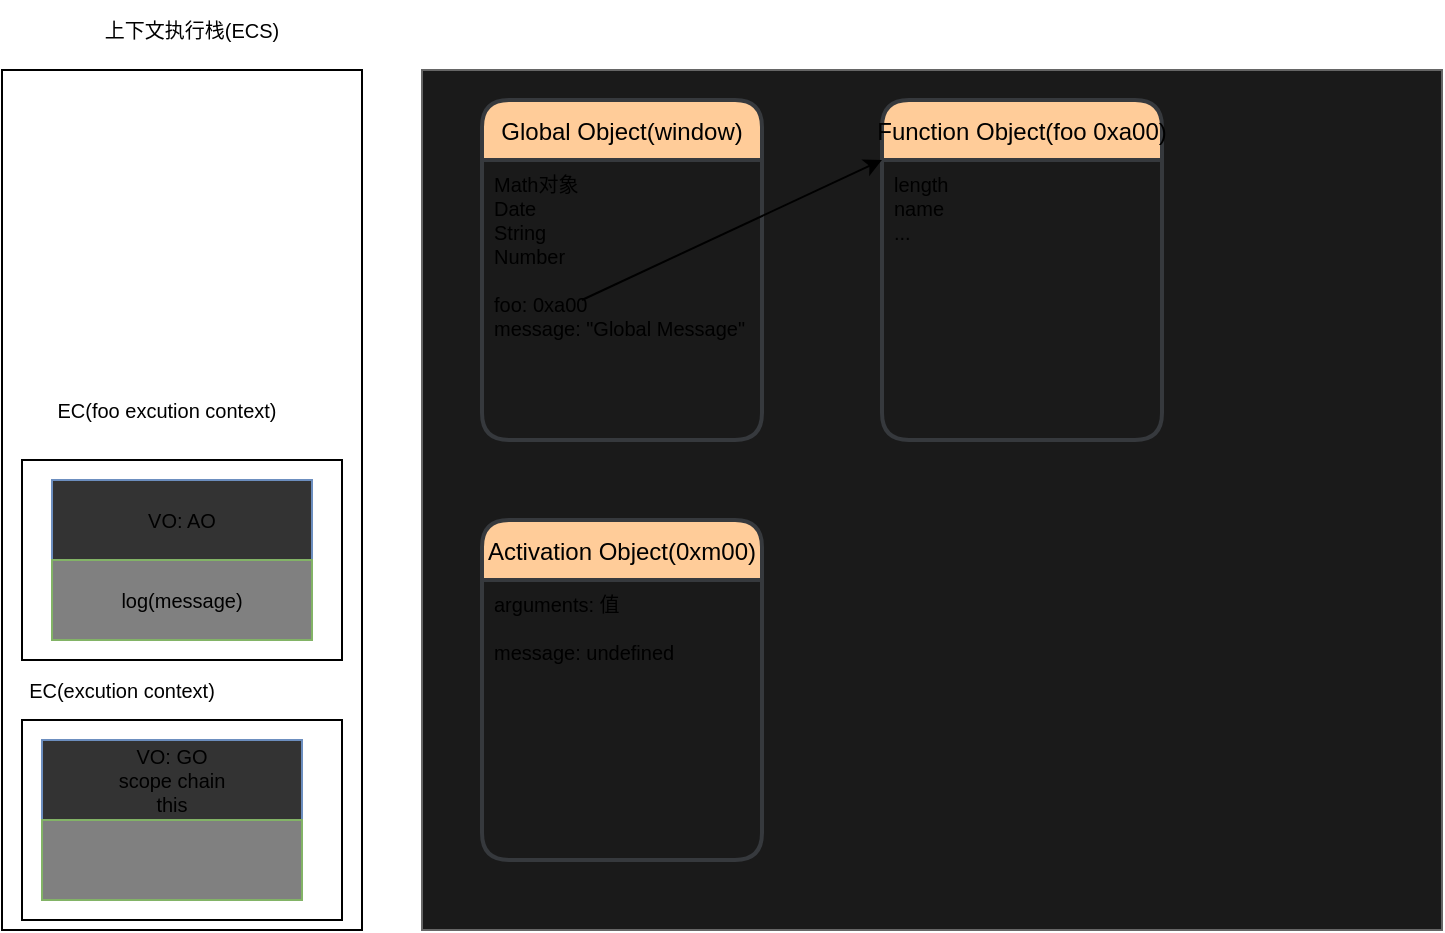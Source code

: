 <mxfile>
    <diagram id="uLGjIXd_daF9JAu25Qmv" name="函数有自己message">
        <mxGraphModel dx="735" dy="614" grid="1" gridSize="10" guides="1" tooltips="1" connect="1" arrows="1" fold="1" page="1" pageScale="1" pageWidth="827" pageHeight="1169" math="0" shadow="0">
            <root>
                <mxCell id="0"/>
                <mxCell id="1" parent="0"/>
                <mxCell id="2" value="" style="rounded=0;whiteSpace=wrap;html=1;" parent="1" vertex="1">
                    <mxGeometry x="40" y="155" width="180" height="430" as="geometry"/>
                </mxCell>
                <mxCell id="3" value="" style="rounded=0;whiteSpace=wrap;html=1;fillColor=#1A1A1A;strokeColor=#666666;fontColor=#333333;" parent="1" vertex="1">
                    <mxGeometry x="250" y="155" width="510" height="430" as="geometry"/>
                </mxCell>
                <mxCell id="14" value="Global Object(window)" style="swimlane;childLayout=stackLayout;horizontal=1;startSize=30;horizontalStack=0;rounded=1;fontSize=12;fontStyle=0;strokeWidth=2;resizeParent=0;resizeLast=1;shadow=0;dashed=0;align=center;fillColor=#ffcc99;strokeColor=#36393d;" parent="1" vertex="1">
                    <mxGeometry x="280" y="170" width="140" height="170" as="geometry"/>
                </mxCell>
                <mxCell id="15" value="Math对象&#10;Date&#10;String&#10;Number&#10;&#10;foo: 0xa00&#10;message: &quot;Global Message&quot;" style="align=left;strokeColor=none;fillColor=none;spacingLeft=4;fontSize=10;verticalAlign=top;resizable=0;rotatable=0;part=1;" parent="14" vertex="1">
                    <mxGeometry y="30" width="140" height="140" as="geometry"/>
                </mxCell>
                <mxCell id="16" value="上下文执行栈(ECS)" style="text;html=1;strokeColor=none;fillColor=none;align=center;verticalAlign=middle;whiteSpace=wrap;rounded=0;fontSize=10;" parent="1" vertex="1">
                    <mxGeometry x="90" y="120" width="90" height="30" as="geometry"/>
                </mxCell>
                <mxCell id="17" value="" style="rounded=0;whiteSpace=wrap;html=1;fontSize=10;" parent="1" vertex="1">
                    <mxGeometry x="50" y="480" width="160" height="100" as="geometry"/>
                </mxCell>
                <mxCell id="18" value="EC(excution context)" style="text;html=1;strokeColor=none;fillColor=none;align=center;verticalAlign=middle;whiteSpace=wrap;rounded=0;fontSize=10;" parent="1" vertex="1">
                    <mxGeometry x="50" y="450" width="100" height="30" as="geometry"/>
                </mxCell>
                <mxCell id="22" value="VO: GO&lt;br&gt;scope chain&lt;br&gt;this" style="rounded=0;whiteSpace=wrap;html=1;fontSize=10;fillColor=#333333;strokeColor=#6c8ebf;" parent="1" vertex="1">
                    <mxGeometry x="60" y="490" width="130" height="40" as="geometry"/>
                </mxCell>
                <mxCell id="ojZpSLEChP-QJi4USLrU-22" value="" style="rounded=0;whiteSpace=wrap;html=1;fontSize=10;fillColor=#808080;strokeColor=#82b366;" parent="1" vertex="1">
                    <mxGeometry x="60" y="530" width="130" height="40" as="geometry"/>
                </mxCell>
                <mxCell id="23" value="Function Object(foo 0xa00)" style="swimlane;childLayout=stackLayout;horizontal=1;startSize=30;horizontalStack=0;rounded=1;fontSize=12;fontStyle=0;strokeWidth=2;resizeParent=0;resizeLast=1;shadow=0;dashed=0;align=center;fillColor=#ffcc99;strokeColor=#36393d;" parent="1" vertex="1">
                    <mxGeometry x="480" y="170" width="140" height="170" as="geometry"/>
                </mxCell>
                <mxCell id="24" value="length&#10;name&#10;...&#10;&#10;" style="align=left;strokeColor=none;fillColor=none;spacingLeft=4;fontSize=10;verticalAlign=top;resizable=0;rotatable=0;part=1;" parent="23" vertex="1">
                    <mxGeometry y="30" width="140" height="140" as="geometry"/>
                </mxCell>
                <mxCell id="27" value="" style="endArrow=classic;html=1;entryX=0;entryY=0;entryDx=0;entryDy=0;exitX=0.357;exitY=0.5;exitDx=0;exitDy=0;exitPerimeter=0;" parent="1" source="15" target="24" edge="1">
                    <mxGeometry width="50" height="50" relative="1" as="geometry">
                        <mxPoint x="420" y="290" as="sourcePoint"/>
                        <mxPoint x="470" y="240" as="targetPoint"/>
                    </mxGeometry>
                </mxCell>
                <mxCell id="28" value="" style="rounded=0;whiteSpace=wrap;html=1;fontSize=10;" parent="1" vertex="1">
                    <mxGeometry x="50" y="350" width="160" height="100" as="geometry"/>
                </mxCell>
                <mxCell id="29" value="VO: AO" style="rounded=0;whiteSpace=wrap;html=1;fontSize=10;fillColor=#333333;strokeColor=#6c8ebf;" parent="1" vertex="1">
                    <mxGeometry x="65" y="360" width="130" height="40" as="geometry"/>
                </mxCell>
                <mxCell id="30" value="Activation Object(0xm00)" style="swimlane;childLayout=stackLayout;horizontal=1;startSize=30;horizontalStack=0;rounded=1;fontSize=12;fontStyle=0;strokeWidth=2;resizeParent=0;resizeLast=1;shadow=0;dashed=0;align=center;fillColor=#ffcc99;strokeColor=#36393d;" parent="1" vertex="1">
                    <mxGeometry x="280" y="380" width="140" height="170" as="geometry"/>
                </mxCell>
                <mxCell id="31" value="arguments: 值&#10;&#10;message: undefined" style="align=left;strokeColor=none;fillColor=none;spacingLeft=4;fontSize=10;verticalAlign=top;resizable=0;rotatable=0;part=1;" parent="30" vertex="1">
                    <mxGeometry y="30" width="140" height="140" as="geometry"/>
                </mxCell>
                <mxCell id="32" value="EC(foo excution context)" style="text;html=1;strokeColor=none;fillColor=none;align=center;verticalAlign=middle;whiteSpace=wrap;rounded=0;fontSize=10;" parent="1" vertex="1">
                    <mxGeometry x="65" y="310" width="115" height="30" as="geometry"/>
                </mxCell>
                <mxCell id="34" value="log(message)" style="rounded=0;whiteSpace=wrap;html=1;fontSize=10;fillColor=#808080;strokeColor=#82b366;" parent="1" vertex="1">
                    <mxGeometry x="65" y="400" width="130" height="40" as="geometry"/>
                </mxCell>
            </root>
        </mxGraphModel>
    </diagram>
    <diagram name="函数没有自己message" id="D9VXNO6Djj8wM_K9RhNN">
        <mxGraphModel dx="735" dy="614" grid="1" gridSize="10" guides="1" tooltips="1" connect="1" arrows="1" fold="1" page="1" pageScale="1" pageWidth="827" pageHeight="1169" math="0" shadow="0">
            <root>
                <mxCell id="p2SA1Ss16MhBy63nNgZN-0"/>
                <mxCell id="p2SA1Ss16MhBy63nNgZN-1" parent="p2SA1Ss16MhBy63nNgZN-0"/>
                <mxCell id="p2SA1Ss16MhBy63nNgZN-2" value="" style="rounded=0;whiteSpace=wrap;html=1;" parent="p2SA1Ss16MhBy63nNgZN-1" vertex="1">
                    <mxGeometry x="40" y="155" width="180" height="430" as="geometry"/>
                </mxCell>
                <mxCell id="p2SA1Ss16MhBy63nNgZN-3" value="" style="rounded=0;whiteSpace=wrap;html=1;fillColor=#333333;strokeColor=#666666;fontColor=#333333;" parent="p2SA1Ss16MhBy63nNgZN-1" vertex="1">
                    <mxGeometry x="250" y="155" width="510" height="430" as="geometry"/>
                </mxCell>
                <mxCell id="p2SA1Ss16MhBy63nNgZN-4" value="Global Object(window 0x100)" style="swimlane;childLayout=stackLayout;horizontal=1;startSize=30;horizontalStack=0;rounded=1;fontSize=12;fontStyle=0;strokeWidth=2;resizeParent=0;resizeLast=1;shadow=0;dashed=0;align=center;fillColor=#ffcc99;strokeColor=#36393d;" parent="p2SA1Ss16MhBy63nNgZN-1" vertex="1">
                    <mxGeometry x="280" y="170" width="140" height="170" as="geometry"/>
                </mxCell>
                <mxCell id="p2SA1Ss16MhBy63nNgZN-5" value="Math对象&#10;Date&#10;String&#10;Number&#10;&#10;foo: 0xa00&#10;message: &quot;Global Message&quot;" style="align=left;strokeColor=none;fillColor=none;spacingLeft=4;fontSize=10;verticalAlign=top;resizable=0;rotatable=0;part=1;" parent="p2SA1Ss16MhBy63nNgZN-4" vertex="1">
                    <mxGeometry y="30" width="140" height="140" as="geometry"/>
                </mxCell>
                <mxCell id="p2SA1Ss16MhBy63nNgZN-6" value="上下文执行栈(ECS)" style="text;html=1;strokeColor=none;fillColor=none;align=center;verticalAlign=middle;whiteSpace=wrap;rounded=0;fontSize=10;" parent="p2SA1Ss16MhBy63nNgZN-1" vertex="1">
                    <mxGeometry x="90" y="120" width="90" height="30" as="geometry"/>
                </mxCell>
                <mxCell id="p2SA1Ss16MhBy63nNgZN-7" value="" style="rounded=0;whiteSpace=wrap;html=1;fontSize=10;" parent="p2SA1Ss16MhBy63nNgZN-1" vertex="1">
                    <mxGeometry x="50" y="480" width="160" height="100" as="geometry"/>
                </mxCell>
                <mxCell id="p2SA1Ss16MhBy63nNgZN-8" value="EC(excution context)" style="text;html=1;strokeColor=none;fillColor=none;align=center;verticalAlign=middle;whiteSpace=wrap;rounded=0;fontSize=10;" parent="p2SA1Ss16MhBy63nNgZN-1" vertex="1">
                    <mxGeometry x="50" y="450" width="100" height="30" as="geometry"/>
                </mxCell>
                <mxCell id="p2SA1Ss16MhBy63nNgZN-9" value="VO: GO&lt;br&gt;scope chain: [GO]&lt;br&gt;this" style="rounded=0;whiteSpace=wrap;html=1;fontSize=10;fillColor=#333333;strokeColor=#6c8ebf;" parent="p2SA1Ss16MhBy63nNgZN-1" vertex="1">
                    <mxGeometry x="60" y="490" width="130" height="40" as="geometry"/>
                </mxCell>
                <mxCell id="p2SA1Ss16MhBy63nNgZN-10" value="" style="rounded=0;whiteSpace=wrap;html=1;fontSize=10;fillColor=#999999;strokeColor=#82b366;" parent="p2SA1Ss16MhBy63nNgZN-1" vertex="1">
                    <mxGeometry x="60" y="530" width="130" height="40" as="geometry"/>
                </mxCell>
                <mxCell id="p2SA1Ss16MhBy63nNgZN-11" value="Function Object(foo 0xa00)" style="swimlane;childLayout=stackLayout;horizontal=1;startSize=30;horizontalStack=0;rounded=1;fontSize=12;fontStyle=0;strokeWidth=2;resizeParent=0;resizeLast=1;shadow=0;dashed=0;align=center;fillColor=#ffcc99;strokeColor=#36393d;" parent="p2SA1Ss16MhBy63nNgZN-1" vertex="1">
                    <mxGeometry x="470" y="170" width="140" height="170" as="geometry"/>
                </mxCell>
                <mxCell id="p2SA1Ss16MhBy63nNgZN-12" value="length&#10;name&#10;...&#10;&#10;[[scopes]]: 0xf00" style="align=left;strokeColor=none;fillColor=none;spacingLeft=4;fontSize=10;verticalAlign=top;resizable=0;rotatable=0;part=1;" parent="p2SA1Ss16MhBy63nNgZN-11" vertex="1">
                    <mxGeometry y="30" width="140" height="140" as="geometry"/>
                </mxCell>
                <mxCell id="p2SA1Ss16MhBy63nNgZN-13" value="" style="endArrow=classic;html=1;entryX=0;entryY=0;entryDx=0;entryDy=0;exitX=0.357;exitY=0.5;exitDx=0;exitDy=0;exitPerimeter=0;" parent="p2SA1Ss16MhBy63nNgZN-1" source="p2SA1Ss16MhBy63nNgZN-5" target="p2SA1Ss16MhBy63nNgZN-12" edge="1">
                    <mxGeometry width="50" height="50" relative="1" as="geometry">
                        <mxPoint x="420" y="290" as="sourcePoint"/>
                        <mxPoint x="470" y="240" as="targetPoint"/>
                    </mxGeometry>
                </mxCell>
                <mxCell id="p2SA1Ss16MhBy63nNgZN-14" value="" style="rounded=0;whiteSpace=wrap;html=1;fontSize=10;" parent="p2SA1Ss16MhBy63nNgZN-1" vertex="1">
                    <mxGeometry x="50" y="350" width="160" height="100" as="geometry"/>
                </mxCell>
                <mxCell id="p2SA1Ss16MhBy63nNgZN-15" value="VO: AO&lt;br&gt;scope chain:&amp;nbsp;&lt;span style=&quot;text-align: left&quot;&gt;0xf00&lt;/span&gt;" style="rounded=0;whiteSpace=wrap;html=1;fontSize=10;fillColor=#333333;strokeColor=#6c8ebf;" parent="p2SA1Ss16MhBy63nNgZN-1" vertex="1">
                    <mxGeometry x="65" y="360" width="130" height="40" as="geometry"/>
                </mxCell>
                <mxCell id="p2SA1Ss16MhBy63nNgZN-16" value="Activation Object(0xm00)" style="swimlane;childLayout=stackLayout;horizontal=1;startSize=30;horizontalStack=0;rounded=1;fontSize=12;fontStyle=0;strokeWidth=2;resizeParent=0;resizeLast=1;shadow=0;dashed=0;align=center;fillColor=#ffcc99;strokeColor=#36393d;" parent="p2SA1Ss16MhBy63nNgZN-1" vertex="1">
                    <mxGeometry x="280" y="380" width="140" height="170" as="geometry"/>
                </mxCell>
                <mxCell id="p2SA1Ss16MhBy63nNgZN-17" value="arguments: 值" style="align=left;strokeColor=none;fillColor=none;spacingLeft=4;fontSize=10;verticalAlign=top;resizable=0;rotatable=0;part=1;" parent="p2SA1Ss16MhBy63nNgZN-16" vertex="1">
                    <mxGeometry y="30" width="140" height="140" as="geometry"/>
                </mxCell>
                <mxCell id="p2SA1Ss16MhBy63nNgZN-18" value="EC(foo excution context)" style="text;html=1;strokeColor=none;fillColor=none;align=center;verticalAlign=middle;whiteSpace=wrap;rounded=0;fontSize=10;" parent="p2SA1Ss16MhBy63nNgZN-1" vertex="1">
                    <mxGeometry x="65" y="310" width="115" height="30" as="geometry"/>
                </mxCell>
                <mxCell id="p2SA1Ss16MhBy63nNgZN-20" value="log(message)" style="rounded=0;whiteSpace=wrap;html=1;fontSize=10;fillColor=#B3B3B3;strokeColor=#82b366;" parent="p2SA1Ss16MhBy63nNgZN-1" vertex="1">
                    <mxGeometry x="65" y="400" width="130" height="40" as="geometry"/>
                </mxCell>
                <mxCell id="p2SA1Ss16MhBy63nNgZN-22" value="scope chain对象" style="swimlane;childLayout=stackLayout;horizontal=1;startSize=30;horizontalStack=0;rounded=1;fontSize=12;fontStyle=0;strokeWidth=2;resizeParent=0;resizeLast=1;shadow=0;dashed=0;align=center;fillColor=#ffcc99;strokeColor=#36393d;" parent="p2SA1Ss16MhBy63nNgZN-1" vertex="1">
                    <mxGeometry x="630" y="170" width="140" height="170" as="geometry"/>
                </mxCell>
                <mxCell id="p2SA1Ss16MhBy63nNgZN-23" value="0: Global Object 0x100" style="align=left;strokeColor=none;fillColor=none;spacingLeft=4;fontSize=10;verticalAlign=top;resizable=0;rotatable=0;part=1;" parent="p2SA1Ss16MhBy63nNgZN-22" vertex="1">
                    <mxGeometry y="30" width="140" height="140" as="geometry"/>
                </mxCell>
                <mxCell id="p2SA1Ss16MhBy63nNgZN-24" value="" style="endArrow=classic;html=1;entryX=0;entryY=0;entryDx=0;entryDy=0;exitX=0.5;exitY=0.357;exitDx=0;exitDy=0;exitPerimeter=0;" parent="p2SA1Ss16MhBy63nNgZN-1" source="p2SA1Ss16MhBy63nNgZN-12" target="p2SA1Ss16MhBy63nNgZN-23" edge="1">
                    <mxGeometry width="50" height="50" relative="1" as="geometry">
                        <mxPoint x="520" y="260" as="sourcePoint"/>
                        <mxPoint x="670.02" y="190" as="targetPoint"/>
                    </mxGeometry>
                </mxCell>
            </root>
        </mxGraphModel>
    </diagram>
</mxfile>